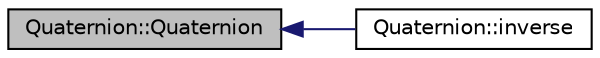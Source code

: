 digraph "Quaternion::Quaternion"
{
 // INTERACTIVE_SVG=YES
  edge [fontname="Helvetica",fontsize="10",labelfontname="Helvetica",labelfontsize="10"];
  node [fontname="Helvetica",fontsize="10",shape=record];
  rankdir="LR";
  Node1 [label="Quaternion::Quaternion",height=0.2,width=0.4,color="black", fillcolor="grey75", style="filled" fontcolor="black"];
  Node1 -> Node2 [dir="back",color="midnightblue",fontsize="10",style="solid",fontname="Helvetica"];
  Node2 [label="Quaternion::inverse",height=0.2,width=0.4,color="black", fillcolor="white", style="filled",URL="$classQuaternion.html#a0df66e20ea437eb346f8852690ede6a9"];
}
